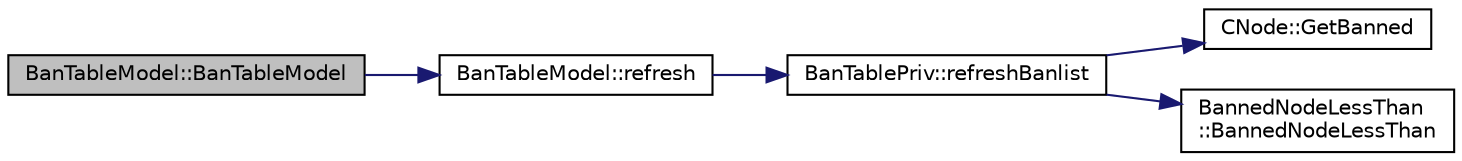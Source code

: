 digraph "BanTableModel::BanTableModel"
{
  edge [fontname="Helvetica",fontsize="10",labelfontname="Helvetica",labelfontsize="10"];
  node [fontname="Helvetica",fontsize="10",shape=record];
  rankdir="LR";
  Node0 [label="BanTableModel::BanTableModel",height=0.2,width=0.4,color="black", fillcolor="grey75", style="filled", fontcolor="black"];
  Node0 -> Node1 [color="midnightblue",fontsize="10",style="solid",fontname="Helvetica"];
  Node1 [label="BanTableModel::refresh",height=0.2,width=0.4,color="black", fillcolor="white", style="filled",URL="$class_ban_table_model.html#a15107160d33bbf2635b9460cb07f9661"];
  Node1 -> Node2 [color="midnightblue",fontsize="10",style="solid",fontname="Helvetica"];
  Node2 [label="BanTablePriv::refreshBanlist",height=0.2,width=0.4,color="black", fillcolor="white", style="filled",URL="$class_ban_table_priv.html#a36dc74cf3d2a45de4c0e55aa79e64c98",tooltip="Pull a full list of banned nodes from CNode into our cache. "];
  Node2 -> Node3 [color="midnightblue",fontsize="10",style="solid",fontname="Helvetica"];
  Node3 [label="CNode::GetBanned",height=0.2,width=0.4,color="black", fillcolor="white", style="filled",URL="$class_c_node.html#ac7dc25e8d4c24df89befe4dcc2060372"];
  Node2 -> Node4 [color="midnightblue",fontsize="10",style="solid",fontname="Helvetica"];
  Node4 [label="BannedNodeLessThan\l::BannedNodeLessThan",height=0.2,width=0.4,color="black", fillcolor="white", style="filled",URL="$class_banned_node_less_than.html#a03f51db01c46d9b2ef56dc6b8670f3e5"];
}

